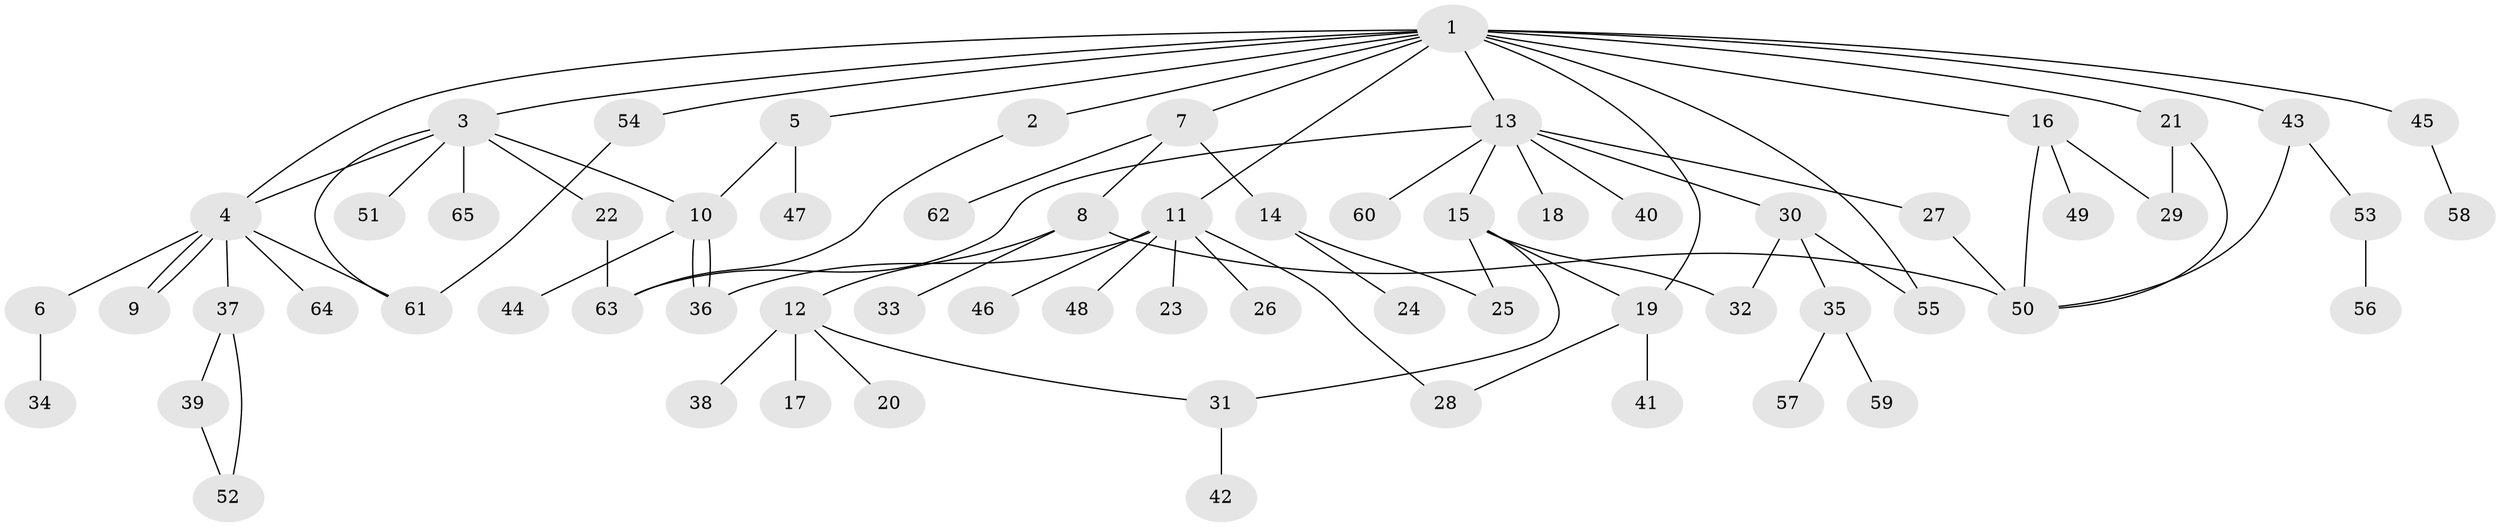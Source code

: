// Generated by graph-tools (version 1.1) at 2025/35/03/09/25 02:35:27]
// undirected, 65 vertices, 85 edges
graph export_dot {
graph [start="1"]
  node [color=gray90,style=filled];
  1;
  2;
  3;
  4;
  5;
  6;
  7;
  8;
  9;
  10;
  11;
  12;
  13;
  14;
  15;
  16;
  17;
  18;
  19;
  20;
  21;
  22;
  23;
  24;
  25;
  26;
  27;
  28;
  29;
  30;
  31;
  32;
  33;
  34;
  35;
  36;
  37;
  38;
  39;
  40;
  41;
  42;
  43;
  44;
  45;
  46;
  47;
  48;
  49;
  50;
  51;
  52;
  53;
  54;
  55;
  56;
  57;
  58;
  59;
  60;
  61;
  62;
  63;
  64;
  65;
  1 -- 2;
  1 -- 3;
  1 -- 4;
  1 -- 5;
  1 -- 7;
  1 -- 11;
  1 -- 13;
  1 -- 16;
  1 -- 19;
  1 -- 21;
  1 -- 43;
  1 -- 45;
  1 -- 54;
  1 -- 55;
  2 -- 63;
  3 -- 4;
  3 -- 10;
  3 -- 22;
  3 -- 51;
  3 -- 61;
  3 -- 65;
  4 -- 6;
  4 -- 9;
  4 -- 9;
  4 -- 37;
  4 -- 61;
  4 -- 64;
  5 -- 10;
  5 -- 47;
  6 -- 34;
  7 -- 8;
  7 -- 14;
  7 -- 62;
  8 -- 12;
  8 -- 33;
  8 -- 50;
  10 -- 36;
  10 -- 36;
  10 -- 44;
  11 -- 23;
  11 -- 26;
  11 -- 28;
  11 -- 36;
  11 -- 46;
  11 -- 48;
  12 -- 17;
  12 -- 20;
  12 -- 31;
  12 -- 38;
  13 -- 15;
  13 -- 18;
  13 -- 27;
  13 -- 30;
  13 -- 40;
  13 -- 60;
  13 -- 63;
  14 -- 24;
  14 -- 25;
  15 -- 19;
  15 -- 25;
  15 -- 31;
  15 -- 32;
  16 -- 29;
  16 -- 49;
  16 -- 50;
  19 -- 28;
  19 -- 41;
  21 -- 29;
  21 -- 50;
  22 -- 63;
  27 -- 50;
  30 -- 32;
  30 -- 35;
  30 -- 55;
  31 -- 42;
  35 -- 57;
  35 -- 59;
  37 -- 39;
  37 -- 52;
  39 -- 52;
  43 -- 50;
  43 -- 53;
  45 -- 58;
  53 -- 56;
  54 -- 61;
}
